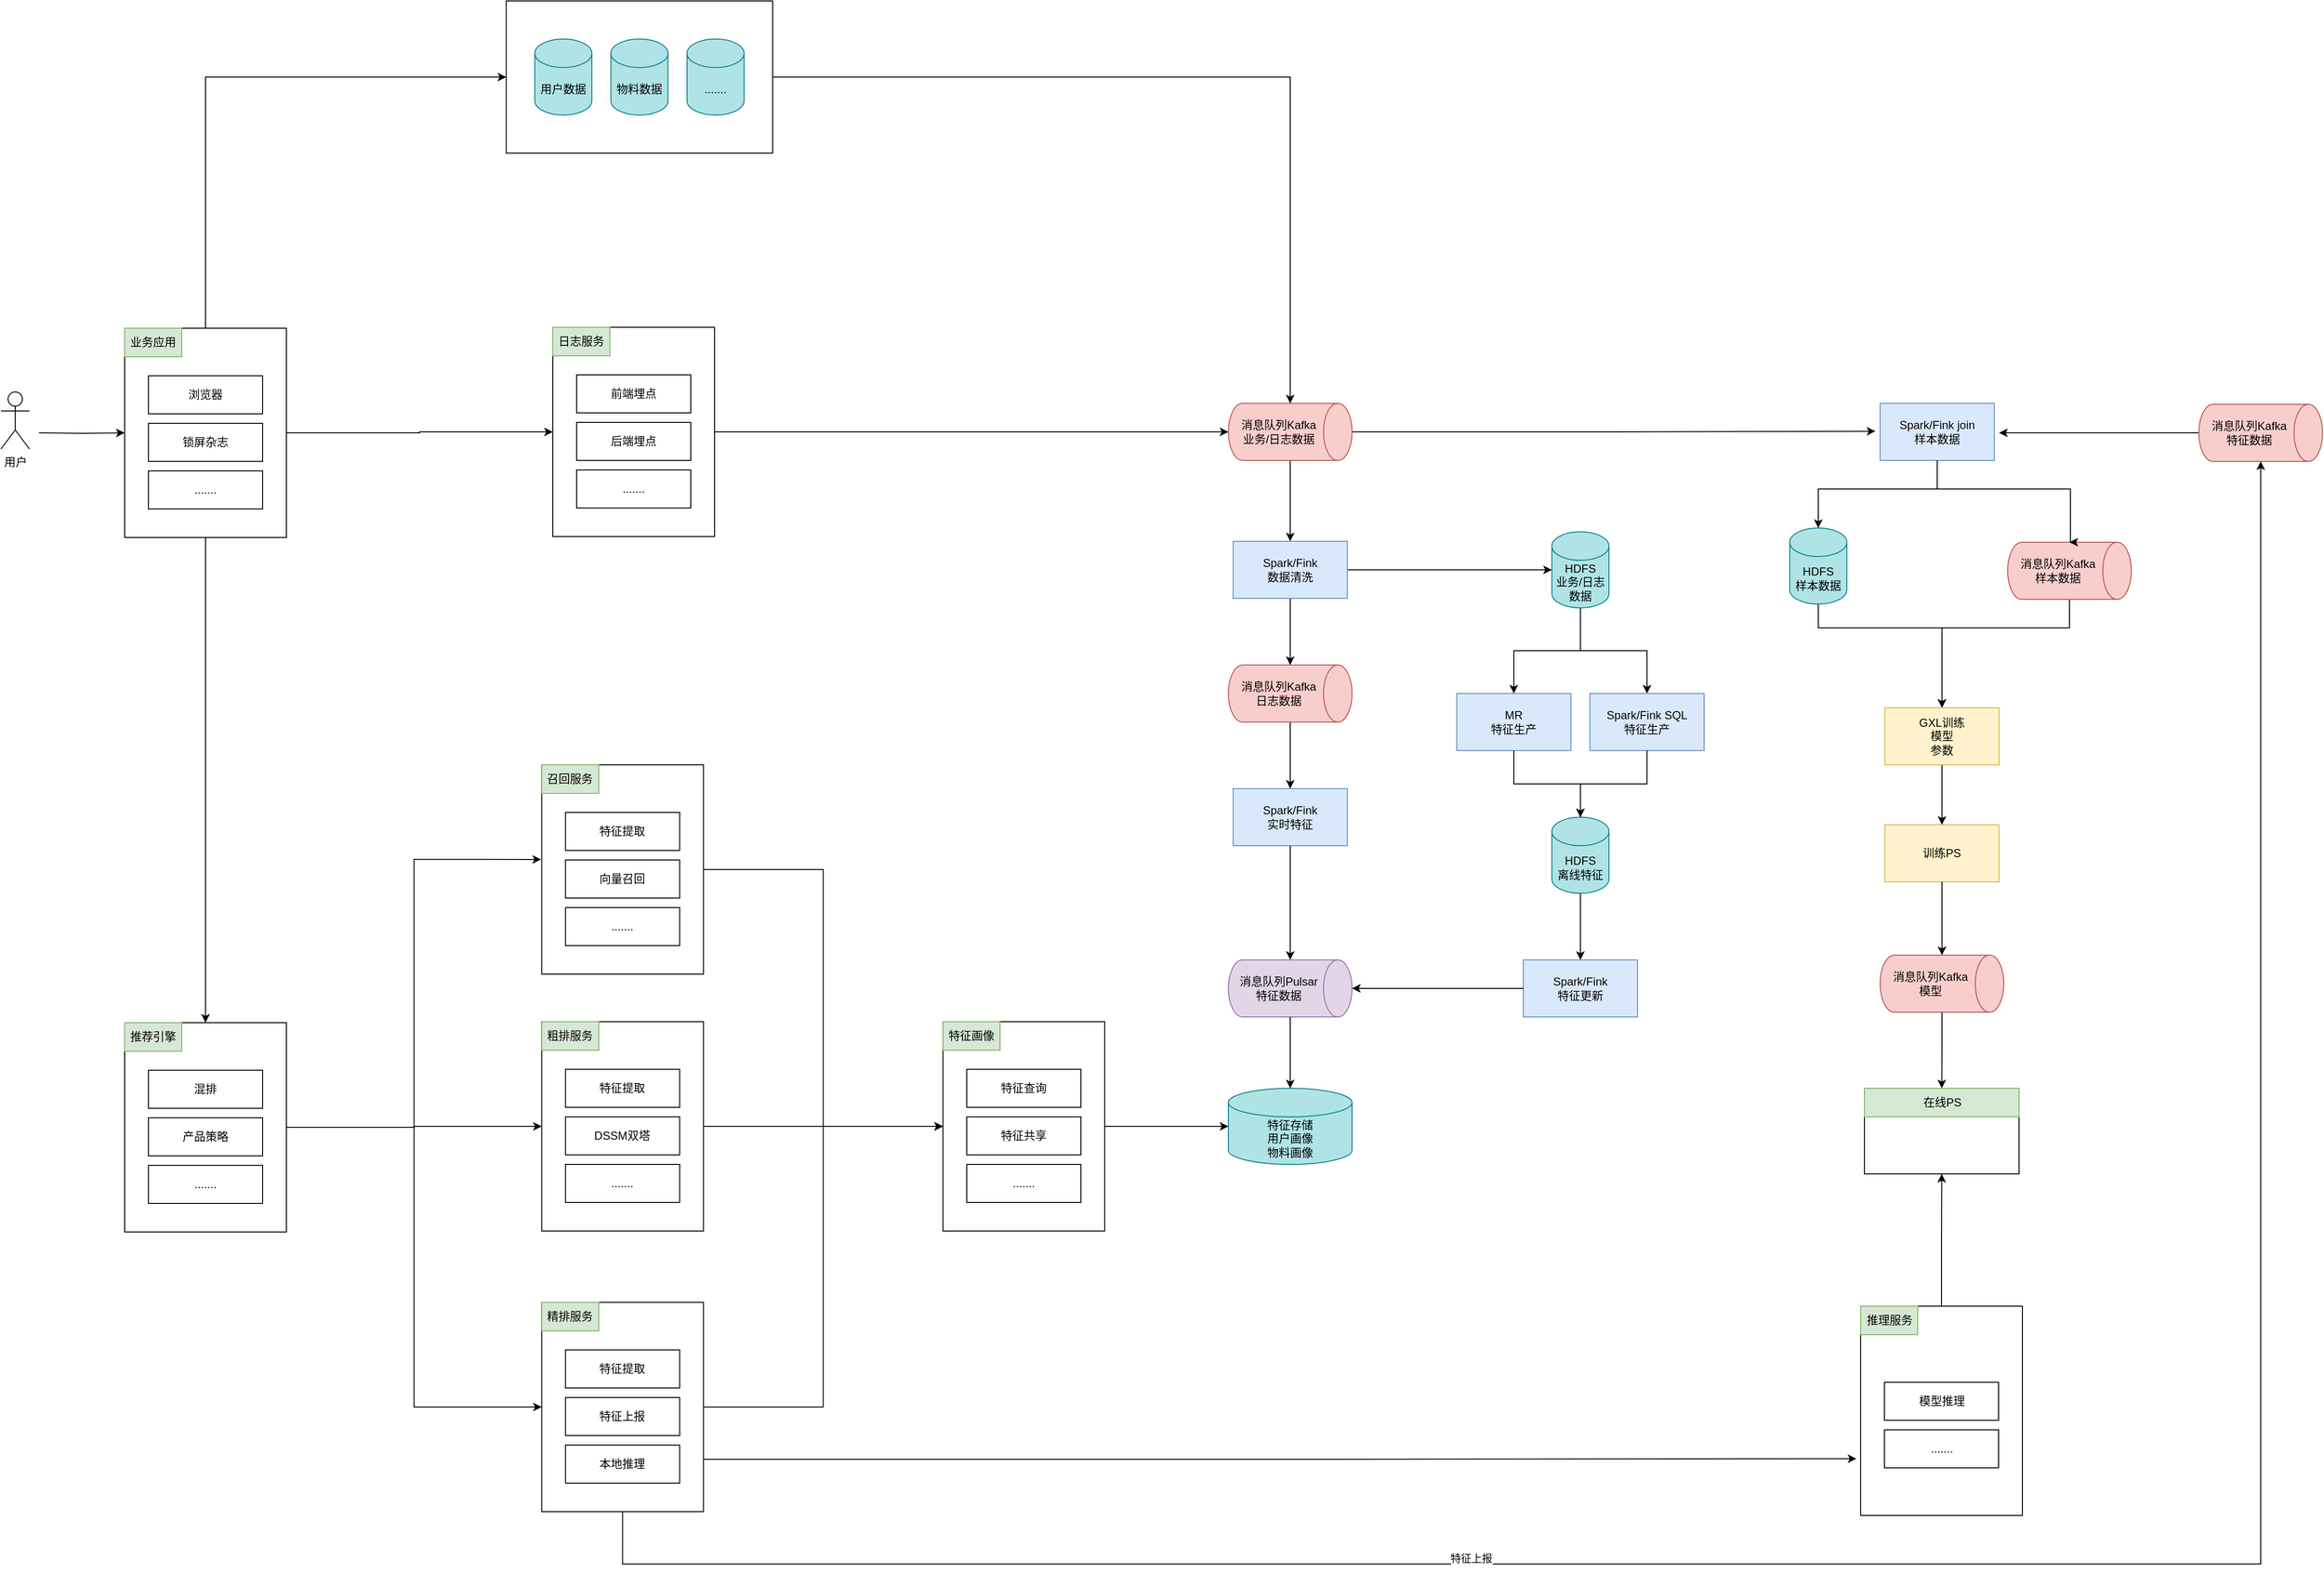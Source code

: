 <mxfile version="25.0.3">
  <diagram name="第 1 页" id="ElRphvzagF2By0HSHYnd">
    <mxGraphModel dx="4044" dy="2334" grid="1" gridSize="10" guides="1" tooltips="1" connect="1" arrows="1" fold="1" page="1" pageScale="1" pageWidth="1654" pageHeight="1169" math="0" shadow="0">
      <root>
        <mxCell id="0" />
        <mxCell id="1" parent="0" />
        <mxCell id="d-H-3J-rTo5-7E1GxQel-34" style="edgeStyle=orthogonalEdgeStyle;rounded=0;orthogonalLoop=1;jettySize=auto;html=1;exitX=1;exitY=0.5;exitDx=0;exitDy=0;entryX=0;entryY=0.5;entryDx=0;entryDy=0;entryPerimeter=0;" edge="1" parent="1" source="d-H-3J-rTo5-7E1GxQel-30" target="d-H-3J-rTo5-7E1GxQel-35">
          <mxGeometry relative="1" as="geometry">
            <mxPoint x="825" y="140" as="targetPoint" />
          </mxGeometry>
        </mxCell>
        <mxCell id="d-H-3J-rTo5-7E1GxQel-30" value="" style="rounded=0;whiteSpace=wrap;html=1;" vertex="1" parent="1">
          <mxGeometry x="-18.95" y="-203" width="280" height="160" as="geometry" />
        </mxCell>
        <mxCell id="d-H-3J-rTo5-7E1GxQel-6" value="" style="edgeStyle=orthogonalEdgeStyle;rounded=0;orthogonalLoop=1;jettySize=auto;html=1;" edge="1" parent="1" target="d-H-3J-rTo5-7E1GxQel-5">
          <mxGeometry relative="1" as="geometry">
            <mxPoint x="-510" y="251" as="sourcePoint" />
          </mxGeometry>
        </mxCell>
        <mxCell id="d-H-3J-rTo5-7E1GxQel-1" value="用户" style="shape=umlActor;verticalLabelPosition=bottom;verticalAlign=top;html=1;outlineConnect=0;" vertex="1" parent="1">
          <mxGeometry x="-550" y="208" width="30" height="60" as="geometry" />
        </mxCell>
        <mxCell id="d-H-3J-rTo5-7E1GxQel-31" style="edgeStyle=orthogonalEdgeStyle;rounded=0;orthogonalLoop=1;jettySize=auto;html=1;exitX=0.5;exitY=0;exitDx=0;exitDy=0;entryX=0;entryY=0.5;entryDx=0;entryDy=0;" edge="1" parent="1" source="d-H-3J-rTo5-7E1GxQel-5" target="d-H-3J-rTo5-7E1GxQel-30">
          <mxGeometry relative="1" as="geometry">
            <mxPoint x="295" y="80" as="sourcePoint" />
          </mxGeometry>
        </mxCell>
        <mxCell id="d-H-3J-rTo5-7E1GxQel-132" style="edgeStyle=orthogonalEdgeStyle;rounded=0;orthogonalLoop=1;jettySize=auto;html=1;exitX=0.5;exitY=1;exitDx=0;exitDy=0;entryX=0.5;entryY=0;entryDx=0;entryDy=0;" edge="1" parent="1" source="d-H-3J-rTo5-7E1GxQel-5" target="d-H-3J-rTo5-7E1GxQel-42">
          <mxGeometry relative="1" as="geometry" />
        </mxCell>
        <mxCell id="d-H-3J-rTo5-7E1GxQel-135" style="edgeStyle=orthogonalEdgeStyle;rounded=0;orthogonalLoop=1;jettySize=auto;html=1;exitX=1;exitY=0.5;exitDx=0;exitDy=0;entryX=0;entryY=0.5;entryDx=0;entryDy=0;" edge="1" parent="1" source="d-H-3J-rTo5-7E1GxQel-5" target="d-H-3J-rTo5-7E1GxQel-16">
          <mxGeometry relative="1" as="geometry" />
        </mxCell>
        <mxCell id="d-H-3J-rTo5-7E1GxQel-5" value="" style="whiteSpace=wrap;html=1;verticalAlign=top;" vertex="1" parent="1">
          <mxGeometry x="-420" y="141" width="170" height="220" as="geometry" />
        </mxCell>
        <mxCell id="d-H-3J-rTo5-7E1GxQel-7" value="业务应用" style="text;html=1;align=center;verticalAlign=middle;whiteSpace=wrap;rounded=0;fillColor=#d5e8d4;strokeColor=#82b366;" vertex="1" parent="1">
          <mxGeometry x="-420" y="141" width="60" height="30" as="geometry" />
        </mxCell>
        <mxCell id="d-H-3J-rTo5-7E1GxQel-8" value="浏览器" style="rounded=0;whiteSpace=wrap;html=1;" vertex="1" parent="1">
          <mxGeometry x="-395" y="191" width="120" height="40" as="geometry" />
        </mxCell>
        <mxCell id="d-H-3J-rTo5-7E1GxQel-9" value="锁屏杂志" style="rounded=0;whiteSpace=wrap;html=1;" vertex="1" parent="1">
          <mxGeometry x="-395" y="241" width="120" height="40" as="geometry" />
        </mxCell>
        <mxCell id="d-H-3J-rTo5-7E1GxQel-10" value="......." style="rounded=0;whiteSpace=wrap;html=1;" vertex="1" parent="1">
          <mxGeometry x="-395" y="291" width="120" height="40" as="geometry" />
        </mxCell>
        <mxCell id="d-H-3J-rTo5-7E1GxQel-16" value="" style="whiteSpace=wrap;html=1;verticalAlign=top;" vertex="1" parent="1">
          <mxGeometry x="30" y="140" width="170" height="220" as="geometry" />
        </mxCell>
        <mxCell id="d-H-3J-rTo5-7E1GxQel-17" value="日志服务" style="text;html=1;align=center;verticalAlign=middle;whiteSpace=wrap;rounded=0;fillColor=#d5e8d4;strokeColor=#82b366;" vertex="1" parent="1">
          <mxGeometry x="30" y="140" width="60" height="30" as="geometry" />
        </mxCell>
        <mxCell id="d-H-3J-rTo5-7E1GxQel-18" value="前端埋点" style="rounded=0;whiteSpace=wrap;html=1;" vertex="1" parent="1">
          <mxGeometry x="55.0" y="190" width="120" height="40" as="geometry" />
        </mxCell>
        <mxCell id="d-H-3J-rTo5-7E1GxQel-19" value="后端埋点" style="rounded=0;whiteSpace=wrap;html=1;" vertex="1" parent="1">
          <mxGeometry x="55.0" y="240" width="120" height="40" as="geometry" />
        </mxCell>
        <mxCell id="d-H-3J-rTo5-7E1GxQel-20" value="......." style="rounded=0;whiteSpace=wrap;html=1;" vertex="1" parent="1">
          <mxGeometry x="55.0" y="290" width="120" height="40" as="geometry" />
        </mxCell>
        <mxCell id="d-H-3J-rTo5-7E1GxQel-26" value="用户数据" style="shape=cylinder3;whiteSpace=wrap;html=1;boundedLbl=1;backgroundOutline=1;size=15;fillColor=#b0e3e6;strokeColor=#0e8088;" vertex="1" parent="1">
          <mxGeometry x="11.05" y="-163" width="60" height="80" as="geometry" />
        </mxCell>
        <mxCell id="d-H-3J-rTo5-7E1GxQel-28" value="物料数据" style="shape=cylinder3;whiteSpace=wrap;html=1;boundedLbl=1;backgroundOutline=1;size=15;fillColor=#b0e3e6;strokeColor=#0e8088;" vertex="1" parent="1">
          <mxGeometry x="91.05" y="-163" width="60" height="80" as="geometry" />
        </mxCell>
        <mxCell id="d-H-3J-rTo5-7E1GxQel-29" value="......." style="shape=cylinder3;whiteSpace=wrap;html=1;boundedLbl=1;backgroundOutline=1;size=15;fillColor=#b0e3e6;strokeColor=#0e8088;" vertex="1" parent="1">
          <mxGeometry x="171.05" y="-163" width="60" height="80" as="geometry" />
        </mxCell>
        <mxCell id="d-H-3J-rTo5-7E1GxQel-84" style="edgeStyle=orthogonalEdgeStyle;rounded=0;orthogonalLoop=1;jettySize=auto;html=1;exitX=1;exitY=0.5;exitDx=0;exitDy=0;exitPerimeter=0;entryX=0.5;entryY=0;entryDx=0;entryDy=0;" edge="1" parent="1" source="d-H-3J-rTo5-7E1GxQel-35" target="d-H-3J-rTo5-7E1GxQel-49">
          <mxGeometry relative="1" as="geometry" />
        </mxCell>
        <mxCell id="d-H-3J-rTo5-7E1GxQel-86" style="edgeStyle=orthogonalEdgeStyle;rounded=0;orthogonalLoop=1;jettySize=auto;html=1;exitX=0.5;exitY=0;exitDx=0;exitDy=0;exitPerimeter=0;" edge="1" parent="1" source="d-H-3J-rTo5-7E1GxQel-35">
          <mxGeometry relative="1" as="geometry">
            <mxPoint x="1420" y="249.333" as="targetPoint" />
          </mxGeometry>
        </mxCell>
        <mxCell id="d-H-3J-rTo5-7E1GxQel-35" value="消息队列Kafka&lt;br&gt;业务/日志数据" style="shape=cylinder3;whiteSpace=wrap;html=1;boundedLbl=1;backgroundOutline=1;size=15;direction=south;fillColor=#f8cecc;strokeColor=#b85450;" vertex="1" parent="1">
          <mxGeometry x="740" y="220" width="130" height="60" as="geometry" />
        </mxCell>
        <mxCell id="d-H-3J-rTo5-7E1GxQel-40" style="edgeStyle=orthogonalEdgeStyle;rounded=0;orthogonalLoop=1;jettySize=auto;html=1;exitX=1;exitY=0.5;exitDx=0;exitDy=0;entryX=0.5;entryY=1;entryDx=0;entryDy=0;entryPerimeter=0;" edge="1" parent="1" source="d-H-3J-rTo5-7E1GxQel-16" target="d-H-3J-rTo5-7E1GxQel-35">
          <mxGeometry relative="1" as="geometry" />
        </mxCell>
        <mxCell id="d-H-3J-rTo5-7E1GxQel-125" style="edgeStyle=orthogonalEdgeStyle;rounded=0;orthogonalLoop=1;jettySize=auto;html=1;exitX=1;exitY=0.5;exitDx=0;exitDy=0;entryX=0;entryY=0.5;entryDx=0;entryDy=0;" edge="1" parent="1" source="d-H-3J-rTo5-7E1GxQel-42" target="d-H-3J-rTo5-7E1GxQel-113">
          <mxGeometry relative="1" as="geometry" />
        </mxCell>
        <mxCell id="d-H-3J-rTo5-7E1GxQel-126" style="edgeStyle=orthogonalEdgeStyle;rounded=0;orthogonalLoop=1;jettySize=auto;html=1;exitX=1;exitY=0.5;exitDx=0;exitDy=0;entryX=0;entryY=0.5;entryDx=0;entryDy=0;" edge="1" parent="1" source="d-H-3J-rTo5-7E1GxQel-42" target="d-H-3J-rTo5-7E1GxQel-118">
          <mxGeometry relative="1" as="geometry" />
        </mxCell>
        <mxCell id="d-H-3J-rTo5-7E1GxQel-42" value="" style="whiteSpace=wrap;html=1;verticalAlign=top;" vertex="1" parent="1">
          <mxGeometry x="-420" y="871" width="170" height="220" as="geometry" />
        </mxCell>
        <mxCell id="d-H-3J-rTo5-7E1GxQel-43" value="推荐引擎" style="text;html=1;align=center;verticalAlign=middle;whiteSpace=wrap;rounded=0;fillColor=#d5e8d4;strokeColor=#82b366;" vertex="1" parent="1">
          <mxGeometry x="-420" y="871" width="60" height="30" as="geometry" />
        </mxCell>
        <mxCell id="d-H-3J-rTo5-7E1GxQel-44" value="混排" style="rounded=0;whiteSpace=wrap;html=1;" vertex="1" parent="1">
          <mxGeometry x="-395" y="921" width="120" height="40" as="geometry" />
        </mxCell>
        <mxCell id="d-H-3J-rTo5-7E1GxQel-45" value="产品策略" style="rounded=0;whiteSpace=wrap;html=1;" vertex="1" parent="1">
          <mxGeometry x="-395" y="971" width="120" height="40" as="geometry" />
        </mxCell>
        <mxCell id="d-H-3J-rTo5-7E1GxQel-46" value="......." style="rounded=0;whiteSpace=wrap;html=1;" vertex="1" parent="1">
          <mxGeometry x="-395" y="1021" width="120" height="40" as="geometry" />
        </mxCell>
        <mxCell id="d-H-3J-rTo5-7E1GxQel-52" style="edgeStyle=orthogonalEdgeStyle;rounded=0;orthogonalLoop=1;jettySize=auto;html=1;exitX=0.5;exitY=1;exitDx=0;exitDy=0;" edge="1" parent="1" source="d-H-3J-rTo5-7E1GxQel-49" target="d-H-3J-rTo5-7E1GxQel-51">
          <mxGeometry relative="1" as="geometry" />
        </mxCell>
        <mxCell id="d-H-3J-rTo5-7E1GxQel-57" style="edgeStyle=orthogonalEdgeStyle;rounded=0;orthogonalLoop=1;jettySize=auto;html=1;exitX=1;exitY=0.5;exitDx=0;exitDy=0;" edge="1" parent="1" source="d-H-3J-rTo5-7E1GxQel-49" target="d-H-3J-rTo5-7E1GxQel-56">
          <mxGeometry relative="1" as="geometry" />
        </mxCell>
        <mxCell id="d-H-3J-rTo5-7E1GxQel-49" value="Spark/Fink&lt;br&gt;数据清洗" style="whiteSpace=wrap;html=1;fillColor=#dae8fc;strokeColor=#6c8ebf;" vertex="1" parent="1">
          <mxGeometry x="745" y="365" width="120" height="60" as="geometry" />
        </mxCell>
        <mxCell id="d-H-3J-rTo5-7E1GxQel-54" value="" style="edgeStyle=orthogonalEdgeStyle;rounded=0;orthogonalLoop=1;jettySize=auto;html=1;" edge="1" parent="1" source="d-H-3J-rTo5-7E1GxQel-51" target="d-H-3J-rTo5-7E1GxQel-53">
          <mxGeometry relative="1" as="geometry" />
        </mxCell>
        <mxCell id="d-H-3J-rTo5-7E1GxQel-51" value="消息队列Kafka&lt;div&gt;日志数据&lt;/div&gt;" style="shape=cylinder3;whiteSpace=wrap;html=1;boundedLbl=1;backgroundOutline=1;size=15;direction=south;fillColor=#f8cecc;strokeColor=#b85450;" vertex="1" parent="1">
          <mxGeometry x="740" y="495" width="130" height="60" as="geometry" />
        </mxCell>
        <mxCell id="d-H-3J-rTo5-7E1GxQel-53" value="Spark/Fink&lt;br&gt;实时特征" style="whiteSpace=wrap;html=1;fillColor=#dae8fc;strokeColor=#6c8ebf;" vertex="1" parent="1">
          <mxGeometry x="745" y="625" width="120" height="60" as="geometry" />
        </mxCell>
        <mxCell id="d-H-3J-rTo5-7E1GxQel-59" value="" style="edgeStyle=orthogonalEdgeStyle;rounded=0;orthogonalLoop=1;jettySize=auto;html=1;" edge="1" parent="1" source="d-H-3J-rTo5-7E1GxQel-56" target="d-H-3J-rTo5-7E1GxQel-58">
          <mxGeometry relative="1" as="geometry" />
        </mxCell>
        <mxCell id="d-H-3J-rTo5-7E1GxQel-65" style="edgeStyle=orthogonalEdgeStyle;rounded=0;orthogonalLoop=1;jettySize=auto;html=1;exitX=0.5;exitY=1;exitDx=0;exitDy=0;exitPerimeter=0;entryX=0.5;entryY=0;entryDx=0;entryDy=0;" edge="1" parent="1" source="d-H-3J-rTo5-7E1GxQel-56" target="d-H-3J-rTo5-7E1GxQel-61">
          <mxGeometry relative="1" as="geometry" />
        </mxCell>
        <mxCell id="d-H-3J-rTo5-7E1GxQel-56" value="HDFS&lt;div&gt;业务/日志数据&lt;br&gt;&lt;/div&gt;" style="shape=cylinder3;whiteSpace=wrap;html=1;boundedLbl=1;backgroundOutline=1;size=15;fillColor=#b0e3e6;strokeColor=#0e8088;" vertex="1" parent="1">
          <mxGeometry x="1080" y="355" width="60" height="80" as="geometry" />
        </mxCell>
        <mxCell id="d-H-3J-rTo5-7E1GxQel-58" value="MR&lt;br&gt;特征生产" style="whiteSpace=wrap;html=1;fillColor=#dae8fc;strokeColor=#6c8ebf;" vertex="1" parent="1">
          <mxGeometry x="980" y="525" width="120" height="60" as="geometry" />
        </mxCell>
        <mxCell id="d-H-3J-rTo5-7E1GxQel-61" value="Spark/Fink SQL&lt;br&gt;特征生产" style="whiteSpace=wrap;html=1;fillColor=#dae8fc;strokeColor=#6c8ebf;" vertex="1" parent="1">
          <mxGeometry x="1120" y="525" width="120" height="60" as="geometry" />
        </mxCell>
        <mxCell id="d-H-3J-rTo5-7E1GxQel-67" value="" style="edgeStyle=orthogonalEdgeStyle;rounded=0;orthogonalLoop=1;jettySize=auto;html=1;" edge="1" parent="1" source="d-H-3J-rTo5-7E1GxQel-62" target="d-H-3J-rTo5-7E1GxQel-66">
          <mxGeometry relative="1" as="geometry" />
        </mxCell>
        <mxCell id="d-H-3J-rTo5-7E1GxQel-62" value="HDFS&lt;div&gt;离线特征&lt;/div&gt;" style="shape=cylinder3;whiteSpace=wrap;html=1;boundedLbl=1;backgroundOutline=1;size=15;fillColor=#b0e3e6;strokeColor=#0e8088;" vertex="1" parent="1">
          <mxGeometry x="1080" y="655" width="60" height="80" as="geometry" />
        </mxCell>
        <mxCell id="d-H-3J-rTo5-7E1GxQel-63" style="edgeStyle=orthogonalEdgeStyle;rounded=0;orthogonalLoop=1;jettySize=auto;html=1;exitX=0.5;exitY=1;exitDx=0;exitDy=0;entryX=0.5;entryY=0;entryDx=0;entryDy=0;entryPerimeter=0;" edge="1" parent="1" source="d-H-3J-rTo5-7E1GxQel-58" target="d-H-3J-rTo5-7E1GxQel-62">
          <mxGeometry relative="1" as="geometry" />
        </mxCell>
        <mxCell id="d-H-3J-rTo5-7E1GxQel-64" style="edgeStyle=orthogonalEdgeStyle;rounded=0;orthogonalLoop=1;jettySize=auto;html=1;exitX=0.5;exitY=1;exitDx=0;exitDy=0;entryX=0.5;entryY=0;entryDx=0;entryDy=0;entryPerimeter=0;" edge="1" parent="1" source="d-H-3J-rTo5-7E1GxQel-61" target="d-H-3J-rTo5-7E1GxQel-62">
          <mxGeometry relative="1" as="geometry" />
        </mxCell>
        <mxCell id="d-H-3J-rTo5-7E1GxQel-66" value="Spark/Fink&lt;div&gt;特征更新&lt;/div&gt;" style="whiteSpace=wrap;html=1;fillColor=#dae8fc;strokeColor=#6c8ebf;" vertex="1" parent="1">
          <mxGeometry x="1050" y="805" width="120" height="60" as="geometry" />
        </mxCell>
        <mxCell id="d-H-3J-rTo5-7E1GxQel-68" value="消息队列Pulsar&lt;div&gt;特征数据&lt;/div&gt;" style="shape=cylinder3;whiteSpace=wrap;html=1;boundedLbl=1;backgroundOutline=1;size=15;direction=south;fillColor=#e1d5e7;strokeColor=#9673a6;" vertex="1" parent="1">
          <mxGeometry x="740" y="805" width="130" height="60" as="geometry" />
        </mxCell>
        <mxCell id="d-H-3J-rTo5-7E1GxQel-69" style="edgeStyle=orthogonalEdgeStyle;rounded=0;orthogonalLoop=1;jettySize=auto;html=1;exitX=0.5;exitY=1;exitDx=0;exitDy=0;entryX=0;entryY=0.5;entryDx=0;entryDy=0;entryPerimeter=0;" edge="1" parent="1" source="d-H-3J-rTo5-7E1GxQel-53" target="d-H-3J-rTo5-7E1GxQel-68">
          <mxGeometry relative="1" as="geometry" />
        </mxCell>
        <mxCell id="d-H-3J-rTo5-7E1GxQel-70" style="edgeStyle=orthogonalEdgeStyle;rounded=0;orthogonalLoop=1;jettySize=auto;html=1;exitX=0;exitY=0.5;exitDx=0;exitDy=0;entryX=0.5;entryY=0;entryDx=0;entryDy=0;entryPerimeter=0;" edge="1" parent="1" source="d-H-3J-rTo5-7E1GxQel-66" target="d-H-3J-rTo5-7E1GxQel-68">
          <mxGeometry relative="1" as="geometry" />
        </mxCell>
        <mxCell id="d-H-3J-rTo5-7E1GxQel-71" value="Spark/Fink join&lt;br&gt;样本数据" style="whiteSpace=wrap;html=1;fillColor=#dae8fc;strokeColor=#6c8ebf;" vertex="1" parent="1">
          <mxGeometry x="1425" y="220" width="120" height="60" as="geometry" />
        </mxCell>
        <mxCell id="d-H-3J-rTo5-7E1GxQel-78" style="edgeStyle=orthogonalEdgeStyle;rounded=0;orthogonalLoop=1;jettySize=auto;html=1;exitX=0.5;exitY=1;exitDx=0;exitDy=0;exitPerimeter=0;entryX=0.5;entryY=0;entryDx=0;entryDy=0;" edge="1" parent="1" source="d-H-3J-rTo5-7E1GxQel-72" target="d-H-3J-rTo5-7E1GxQel-77">
          <mxGeometry relative="1" as="geometry">
            <Array as="points">
              <mxPoint x="1360" y="456" />
              <mxPoint x="1490" y="456" />
            </Array>
          </mxGeometry>
        </mxCell>
        <mxCell id="d-H-3J-rTo5-7E1GxQel-72" value="HDFS&lt;div&gt;样本数据&lt;/div&gt;" style="shape=cylinder3;whiteSpace=wrap;html=1;boundedLbl=1;backgroundOutline=1;size=15;fillColor=#b0e3e6;strokeColor=#0e8088;" vertex="1" parent="1">
          <mxGeometry x="1330" y="351" width="60" height="80" as="geometry" />
        </mxCell>
        <mxCell id="d-H-3J-rTo5-7E1GxQel-79" style="edgeStyle=orthogonalEdgeStyle;rounded=0;orthogonalLoop=1;jettySize=auto;html=1;exitX=1;exitY=0.5;exitDx=0;exitDy=0;exitPerimeter=0;entryX=0.5;entryY=0;entryDx=0;entryDy=0;" edge="1" parent="1" source="d-H-3J-rTo5-7E1GxQel-73" target="d-H-3J-rTo5-7E1GxQel-77">
          <mxGeometry relative="1" as="geometry">
            <Array as="points">
              <mxPoint x="1624" y="456" />
              <mxPoint x="1490" y="456" />
            </Array>
          </mxGeometry>
        </mxCell>
        <mxCell id="d-H-3J-rTo5-7E1GxQel-73" value="消息队列Kafka&lt;br&gt;&lt;span style=&quot;background-color: initial;&quot;&gt;样本数据&lt;/span&gt;" style="shape=cylinder3;whiteSpace=wrap;html=1;boundedLbl=1;backgroundOutline=1;size=15;direction=south;fillColor=#f8cecc;strokeColor=#b85450;" vertex="1" parent="1">
          <mxGeometry x="1559" y="366" width="130" height="60" as="geometry" />
        </mxCell>
        <mxCell id="d-H-3J-rTo5-7E1GxQel-74" style="edgeStyle=orthogonalEdgeStyle;rounded=0;orthogonalLoop=1;jettySize=auto;html=1;exitX=0.5;exitY=1;exitDx=0;exitDy=0;entryX=0.5;entryY=0;entryDx=0;entryDy=0;entryPerimeter=0;" edge="1" parent="1" source="d-H-3J-rTo5-7E1GxQel-71" target="d-H-3J-rTo5-7E1GxQel-72">
          <mxGeometry relative="1" as="geometry">
            <Array as="points">
              <mxPoint x="1485" y="310" />
              <mxPoint x="1360" y="310" />
            </Array>
          </mxGeometry>
        </mxCell>
        <mxCell id="d-H-3J-rTo5-7E1GxQel-76" style="edgeStyle=orthogonalEdgeStyle;rounded=0;orthogonalLoop=1;jettySize=auto;html=1;exitX=0.5;exitY=1;exitDx=0;exitDy=0;entryX=0;entryY=0.5;entryDx=0;entryDy=0;entryPerimeter=0;" edge="1" parent="1" source="d-H-3J-rTo5-7E1GxQel-71" target="d-H-3J-rTo5-7E1GxQel-73">
          <mxGeometry relative="1" as="geometry">
            <Array as="points">
              <mxPoint x="1485" y="310" />
              <mxPoint x="1625" y="310" />
            </Array>
          </mxGeometry>
        </mxCell>
        <mxCell id="d-H-3J-rTo5-7E1GxQel-81" value="" style="edgeStyle=orthogonalEdgeStyle;rounded=0;orthogonalLoop=1;jettySize=auto;html=1;" edge="1" parent="1" source="d-H-3J-rTo5-7E1GxQel-77" target="d-H-3J-rTo5-7E1GxQel-80">
          <mxGeometry relative="1" as="geometry" />
        </mxCell>
        <mxCell id="d-H-3J-rTo5-7E1GxQel-77" value="GXL训练&lt;br&gt;模型&lt;br&gt;参数" style="whiteSpace=wrap;html=1;fillColor=#fff2cc;strokeColor=#d6b656;" vertex="1" parent="1">
          <mxGeometry x="1430" y="540" width="120" height="60" as="geometry" />
        </mxCell>
        <mxCell id="d-H-3J-rTo5-7E1GxQel-80" value="训练PS" style="whiteSpace=wrap;html=1;fillColor=#fff2cc;strokeColor=#d6b656;" vertex="1" parent="1">
          <mxGeometry x="1430" y="663" width="120" height="60" as="geometry" />
        </mxCell>
        <mxCell id="d-H-3J-rTo5-7E1GxQel-95" style="edgeStyle=orthogonalEdgeStyle;rounded=0;orthogonalLoop=1;jettySize=auto;html=1;exitX=1;exitY=0.5;exitDx=0;exitDy=0;exitPerimeter=0;entryX=0.5;entryY=0;entryDx=0;entryDy=0;" edge="1" parent="1" source="d-H-3J-rTo5-7E1GxQel-82" target="d-H-3J-rTo5-7E1GxQel-91">
          <mxGeometry relative="1" as="geometry" />
        </mxCell>
        <mxCell id="d-H-3J-rTo5-7E1GxQel-82" value="消息队列Kafka&lt;div&gt;模型&lt;/div&gt;" style="shape=cylinder3;whiteSpace=wrap;html=1;boundedLbl=1;backgroundOutline=1;size=15;direction=south;fillColor=#f8cecc;strokeColor=#b85450;" vertex="1" parent="1">
          <mxGeometry x="1425" y="800" width="130" height="60" as="geometry" />
        </mxCell>
        <mxCell id="d-H-3J-rTo5-7E1GxQel-83" style="edgeStyle=orthogonalEdgeStyle;rounded=0;orthogonalLoop=1;jettySize=auto;html=1;exitX=0.5;exitY=1;exitDx=0;exitDy=0;entryX=0;entryY=0.5;entryDx=0;entryDy=0;entryPerimeter=0;" edge="1" parent="1" source="d-H-3J-rTo5-7E1GxQel-80" target="d-H-3J-rTo5-7E1GxQel-82">
          <mxGeometry relative="1" as="geometry" />
        </mxCell>
        <mxCell id="d-H-3J-rTo5-7E1GxQel-87" value="特征存储&lt;br&gt;用户画像&lt;br&gt;物料画像" style="shape=cylinder3;whiteSpace=wrap;html=1;boundedLbl=1;backgroundOutline=1;size=15;fillColor=#b0e3e6;strokeColor=#0e8088;" vertex="1" parent="1">
          <mxGeometry x="740" y="940" width="130" height="80" as="geometry" />
        </mxCell>
        <mxCell id="d-H-3J-rTo5-7E1GxQel-89" style="edgeStyle=orthogonalEdgeStyle;rounded=0;orthogonalLoop=1;jettySize=auto;html=1;exitX=1;exitY=0.5;exitDx=0;exitDy=0;exitPerimeter=0;entryX=0.5;entryY=0;entryDx=0;entryDy=0;entryPerimeter=0;" edge="1" parent="1" source="d-H-3J-rTo5-7E1GxQel-68" target="d-H-3J-rTo5-7E1GxQel-87">
          <mxGeometry relative="1" as="geometry" />
        </mxCell>
        <mxCell id="d-H-3J-rTo5-7E1GxQel-90" value="" style="whiteSpace=wrap;html=1;verticalAlign=top;" vertex="1" parent="1">
          <mxGeometry x="1408.5" y="940" width="162.5" height="90" as="geometry" />
        </mxCell>
        <mxCell id="d-H-3J-rTo5-7E1GxQel-91" value="在线PS" style="text;html=1;align=center;verticalAlign=middle;whiteSpace=wrap;rounded=0;fillColor=#d5e8d4;strokeColor=#82b366;" vertex="1" parent="1">
          <mxGeometry x="1408.5" y="940" width="162.5" height="30" as="geometry" />
        </mxCell>
        <mxCell id="d-H-3J-rTo5-7E1GxQel-96" value="" style="whiteSpace=wrap;html=1;verticalAlign=top;" vertex="1" parent="1">
          <mxGeometry x="440.05" y="870" width="170" height="220" as="geometry" />
        </mxCell>
        <mxCell id="d-H-3J-rTo5-7E1GxQel-97" value="特征画像" style="text;html=1;align=center;verticalAlign=middle;whiteSpace=wrap;rounded=0;fillColor=#d5e8d4;strokeColor=#82b366;" vertex="1" parent="1">
          <mxGeometry x="440.05" y="870" width="60" height="30" as="geometry" />
        </mxCell>
        <mxCell id="d-H-3J-rTo5-7E1GxQel-98" value="特征查询" style="rounded=0;whiteSpace=wrap;html=1;" vertex="1" parent="1">
          <mxGeometry x="465.05" y="920" width="120" height="40" as="geometry" />
        </mxCell>
        <mxCell id="d-H-3J-rTo5-7E1GxQel-99" value="特征共享" style="rounded=0;whiteSpace=wrap;html=1;" vertex="1" parent="1">
          <mxGeometry x="465.05" y="970" width="120" height="40" as="geometry" />
        </mxCell>
        <mxCell id="d-H-3J-rTo5-7E1GxQel-100" value="......." style="rounded=0;whiteSpace=wrap;html=1;" vertex="1" parent="1">
          <mxGeometry x="465.05" y="1020" width="120" height="40" as="geometry" />
        </mxCell>
        <mxCell id="d-H-3J-rTo5-7E1GxQel-107" style="edgeStyle=orthogonalEdgeStyle;rounded=0;orthogonalLoop=1;jettySize=auto;html=1;exitX=0.5;exitY=0;exitDx=0;exitDy=0;entryX=0.5;entryY=1;entryDx=0;entryDy=0;" edge="1" parent="1" source="d-H-3J-rTo5-7E1GxQel-102" target="d-H-3J-rTo5-7E1GxQel-90">
          <mxGeometry relative="1" as="geometry" />
        </mxCell>
        <mxCell id="d-H-3J-rTo5-7E1GxQel-102" value="" style="whiteSpace=wrap;html=1;verticalAlign=top;" vertex="1" parent="1">
          <mxGeometry x="1404.5" y="1169" width="170" height="220" as="geometry" />
        </mxCell>
        <mxCell id="d-H-3J-rTo5-7E1GxQel-103" value="推理服务" style="text;html=1;align=center;verticalAlign=middle;whiteSpace=wrap;rounded=0;fillColor=#d5e8d4;strokeColor=#82b366;" vertex="1" parent="1">
          <mxGeometry x="1404.5" y="1169" width="60" height="30" as="geometry" />
        </mxCell>
        <mxCell id="d-H-3J-rTo5-7E1GxQel-105" value="模型推理" style="rounded=0;whiteSpace=wrap;html=1;" vertex="1" parent="1">
          <mxGeometry x="1429.5" y="1249" width="120" height="40" as="geometry" />
        </mxCell>
        <mxCell id="d-H-3J-rTo5-7E1GxQel-106" value="......." style="rounded=0;whiteSpace=wrap;html=1;" vertex="1" parent="1">
          <mxGeometry x="1429.5" y="1299" width="120" height="40" as="geometry" />
        </mxCell>
        <mxCell id="d-H-3J-rTo5-7E1GxQel-127" style="edgeStyle=orthogonalEdgeStyle;rounded=0;orthogonalLoop=1;jettySize=auto;html=1;exitX=1;exitY=0.5;exitDx=0;exitDy=0;entryX=0;entryY=0.5;entryDx=0;entryDy=0;" edge="1" parent="1" source="d-H-3J-rTo5-7E1GxQel-108" target="d-H-3J-rTo5-7E1GxQel-96">
          <mxGeometry relative="1" as="geometry" />
        </mxCell>
        <mxCell id="d-H-3J-rTo5-7E1GxQel-108" value="" style="whiteSpace=wrap;html=1;verticalAlign=top;" vertex="1" parent="1">
          <mxGeometry x="18.33" y="600" width="170" height="220" as="geometry" />
        </mxCell>
        <mxCell id="d-H-3J-rTo5-7E1GxQel-109" value="召回服务" style="text;html=1;align=center;verticalAlign=middle;whiteSpace=wrap;rounded=0;fillColor=#d5e8d4;strokeColor=#82b366;" vertex="1" parent="1">
          <mxGeometry x="18.33" y="600" width="60" height="30" as="geometry" />
        </mxCell>
        <mxCell id="d-H-3J-rTo5-7E1GxQel-110" value="特征提取" style="rounded=0;whiteSpace=wrap;html=1;" vertex="1" parent="1">
          <mxGeometry x="43.33" y="650" width="120" height="40" as="geometry" />
        </mxCell>
        <mxCell id="d-H-3J-rTo5-7E1GxQel-111" value="向量召回" style="rounded=0;whiteSpace=wrap;html=1;" vertex="1" parent="1">
          <mxGeometry x="43.33" y="700" width="120" height="40" as="geometry" />
        </mxCell>
        <mxCell id="d-H-3J-rTo5-7E1GxQel-112" value="......." style="rounded=0;whiteSpace=wrap;html=1;" vertex="1" parent="1">
          <mxGeometry x="43.33" y="750" width="120" height="40" as="geometry" />
        </mxCell>
        <mxCell id="d-H-3J-rTo5-7E1GxQel-128" style="edgeStyle=orthogonalEdgeStyle;rounded=0;orthogonalLoop=1;jettySize=auto;html=1;exitX=1;exitY=0.5;exitDx=0;exitDy=0;" edge="1" parent="1" source="d-H-3J-rTo5-7E1GxQel-113">
          <mxGeometry relative="1" as="geometry">
            <mxPoint x="440" y="980" as="targetPoint" />
          </mxGeometry>
        </mxCell>
        <mxCell id="d-H-3J-rTo5-7E1GxQel-113" value="" style="whiteSpace=wrap;html=1;verticalAlign=top;" vertex="1" parent="1">
          <mxGeometry x="18.33" y="870" width="170" height="220" as="geometry" />
        </mxCell>
        <mxCell id="d-H-3J-rTo5-7E1GxQel-114" value="粗排服务" style="text;html=1;align=center;verticalAlign=middle;whiteSpace=wrap;rounded=0;fillColor=#d5e8d4;strokeColor=#82b366;" vertex="1" parent="1">
          <mxGeometry x="18.33" y="870" width="60" height="30" as="geometry" />
        </mxCell>
        <mxCell id="d-H-3J-rTo5-7E1GxQel-115" value="特征提取" style="rounded=0;whiteSpace=wrap;html=1;" vertex="1" parent="1">
          <mxGeometry x="43.33" y="920" width="120" height="40" as="geometry" />
        </mxCell>
        <mxCell id="d-H-3J-rTo5-7E1GxQel-116" value="DSSM双塔" style="rounded=0;whiteSpace=wrap;html=1;" vertex="1" parent="1">
          <mxGeometry x="43.33" y="970" width="120" height="40" as="geometry" />
        </mxCell>
        <mxCell id="d-H-3J-rTo5-7E1GxQel-117" value="......." style="rounded=0;whiteSpace=wrap;html=1;" vertex="1" parent="1">
          <mxGeometry x="43.33" y="1020" width="120" height="40" as="geometry" />
        </mxCell>
        <mxCell id="d-H-3J-rTo5-7E1GxQel-129" style="edgeStyle=orthogonalEdgeStyle;rounded=0;orthogonalLoop=1;jettySize=auto;html=1;exitX=1;exitY=0.5;exitDx=0;exitDy=0;entryX=0;entryY=0.5;entryDx=0;entryDy=0;" edge="1" parent="1" source="d-H-3J-rTo5-7E1GxQel-118" target="d-H-3J-rTo5-7E1GxQel-96">
          <mxGeometry relative="1" as="geometry" />
        </mxCell>
        <mxCell id="d-H-3J-rTo5-7E1GxQel-131" style="edgeStyle=orthogonalEdgeStyle;rounded=0;orthogonalLoop=1;jettySize=auto;html=1;exitX=1;exitY=0.75;exitDx=0;exitDy=0;" edge="1" parent="1" source="d-H-3J-rTo5-7E1GxQel-118">
          <mxGeometry relative="1" as="geometry">
            <mxPoint x="1400" y="1329.333" as="targetPoint" />
          </mxGeometry>
        </mxCell>
        <mxCell id="d-H-3J-rTo5-7E1GxQel-138" style="edgeStyle=orthogonalEdgeStyle;rounded=0;orthogonalLoop=1;jettySize=auto;html=1;exitX=0.5;exitY=1;exitDx=0;exitDy=0;entryX=1;entryY=0.5;entryDx=0;entryDy=0;entryPerimeter=0;" edge="1" parent="1" source="d-H-3J-rTo5-7E1GxQel-118" target="d-H-3J-rTo5-7E1GxQel-136">
          <mxGeometry relative="1" as="geometry">
            <mxPoint x="1900" y="710" as="targetPoint" />
            <Array as="points">
              <mxPoint x="103" y="1440" />
              <mxPoint x="1825" y="1440" />
            </Array>
          </mxGeometry>
        </mxCell>
        <mxCell id="d-H-3J-rTo5-7E1GxQel-139" value="特征上报" style="edgeLabel;html=1;align=center;verticalAlign=middle;resizable=0;points=[];" vertex="1" connectable="0" parent="d-H-3J-rTo5-7E1GxQel-138">
          <mxGeometry x="-0.355" y="6" relative="1" as="geometry">
            <mxPoint x="-1" as="offset" />
          </mxGeometry>
        </mxCell>
        <mxCell id="d-H-3J-rTo5-7E1GxQel-118" value="" style="whiteSpace=wrap;html=1;verticalAlign=top;" vertex="1" parent="1">
          <mxGeometry x="18.33" y="1165" width="170" height="220" as="geometry" />
        </mxCell>
        <mxCell id="d-H-3J-rTo5-7E1GxQel-119" value="精排服务" style="text;html=1;align=center;verticalAlign=middle;whiteSpace=wrap;rounded=0;fillColor=#d5e8d4;strokeColor=#82b366;" vertex="1" parent="1">
          <mxGeometry x="18.33" y="1165" width="60" height="30" as="geometry" />
        </mxCell>
        <mxCell id="d-H-3J-rTo5-7E1GxQel-120" value="特征提取" style="rounded=0;whiteSpace=wrap;html=1;" vertex="1" parent="1">
          <mxGeometry x="43.33" y="1215" width="120" height="40" as="geometry" />
        </mxCell>
        <mxCell id="d-H-3J-rTo5-7E1GxQel-121" value="特征上报" style="rounded=0;whiteSpace=wrap;html=1;" vertex="1" parent="1">
          <mxGeometry x="43.33" y="1265" width="120" height="40" as="geometry" />
        </mxCell>
        <mxCell id="d-H-3J-rTo5-7E1GxQel-122" value="本地推理" style="rounded=0;whiteSpace=wrap;html=1;" vertex="1" parent="1">
          <mxGeometry x="43.33" y="1315" width="120" height="40" as="geometry" />
        </mxCell>
        <mxCell id="d-H-3J-rTo5-7E1GxQel-123" style="edgeStyle=orthogonalEdgeStyle;rounded=0;orthogonalLoop=1;jettySize=auto;html=1;exitX=1;exitY=0.5;exitDx=0;exitDy=0;entryX=0;entryY=0.5;entryDx=0;entryDy=0;entryPerimeter=0;" edge="1" parent="1" source="d-H-3J-rTo5-7E1GxQel-96" target="d-H-3J-rTo5-7E1GxQel-87">
          <mxGeometry relative="1" as="geometry" />
        </mxCell>
        <mxCell id="d-H-3J-rTo5-7E1GxQel-124" style="edgeStyle=orthogonalEdgeStyle;rounded=0;orthogonalLoop=1;jettySize=auto;html=1;exitX=1;exitY=0.5;exitDx=0;exitDy=0;entryX=-0.004;entryY=0.452;entryDx=0;entryDy=0;entryPerimeter=0;" edge="1" parent="1" source="d-H-3J-rTo5-7E1GxQel-42" target="d-H-3J-rTo5-7E1GxQel-108">
          <mxGeometry relative="1" as="geometry" />
        </mxCell>
        <mxCell id="d-H-3J-rTo5-7E1GxQel-137" style="edgeStyle=orthogonalEdgeStyle;rounded=0;orthogonalLoop=1;jettySize=auto;html=1;exitX=0.5;exitY=1;exitDx=0;exitDy=0;exitPerimeter=0;" edge="1" parent="1" source="d-H-3J-rTo5-7E1GxQel-136">
          <mxGeometry relative="1" as="geometry">
            <mxPoint x="1550" y="251" as="targetPoint" />
          </mxGeometry>
        </mxCell>
        <mxCell id="d-H-3J-rTo5-7E1GxQel-136" value="消息队列Kafka&lt;br&gt;特征数据" style="shape=cylinder3;whiteSpace=wrap;html=1;boundedLbl=1;backgroundOutline=1;size=15;direction=south;fillColor=#f8cecc;strokeColor=#b85450;" vertex="1" parent="1">
          <mxGeometry x="1760" y="221" width="130" height="60" as="geometry" />
        </mxCell>
      </root>
    </mxGraphModel>
  </diagram>
</mxfile>

